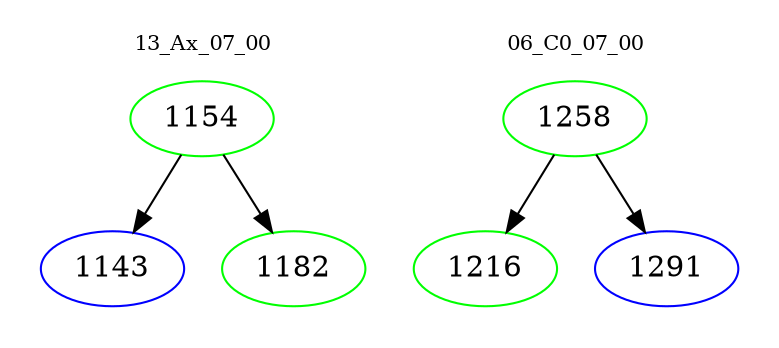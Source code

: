 digraph{
subgraph cluster_0 {
color = white
label = "13_Ax_07_00";
fontsize=10;
T0_1154 [label="1154", color="green"]
T0_1154 -> T0_1143 [color="black"]
T0_1143 [label="1143", color="blue"]
T0_1154 -> T0_1182 [color="black"]
T0_1182 [label="1182", color="green"]
}
subgraph cluster_1 {
color = white
label = "06_C0_07_00";
fontsize=10;
T1_1258 [label="1258", color="green"]
T1_1258 -> T1_1216 [color="black"]
T1_1216 [label="1216", color="green"]
T1_1258 -> T1_1291 [color="black"]
T1_1291 [label="1291", color="blue"]
}
}
